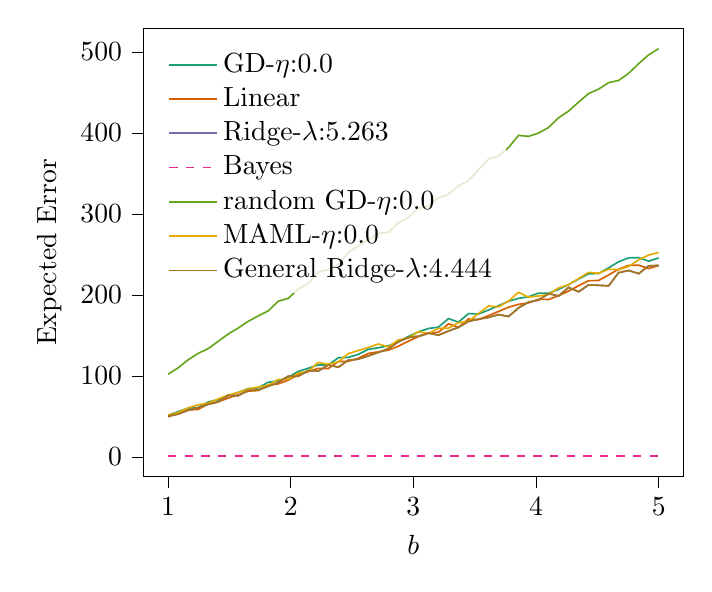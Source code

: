 % This file was created with tikzplotlib v0.10.1.
\begin{tikzpicture}

\definecolor{chocolate217952}{RGB}{217,95,2}
\definecolor{darkcyan27158119}{RGB}{27,158,119}
\definecolor{darkgoldenrod16611829}{RGB}{166,118,29}
\definecolor{darkgray176}{RGB}{176,176,176}
\definecolor{deeppink23141138}{RGB}{231,41,138}
\definecolor{lightslategray117112179}{RGB}{117,112,179}
\definecolor{olivedrab10216630}{RGB}{102,166,30}
\definecolor{orange2301712}{RGB}{230,171,2}

\begin{axis}[
legend cell align={left},
legend style={
  fill opacity=0.8,
  draw opacity=1,
  text opacity=1,
  at={(0.03,0.97)},
  anchor=north west,
  draw=none
},
tick align=outside,
tick pos=left,
x grid style={darkgray176},
xlabel={\(\displaystyle b\)},
xmin=0.8, xmax=5.2,
xtick style={color=black},
y grid style={darkgray176},
ylabel={Expected Error},
ymin=-24.16, ymax=529.364,
ytick style={color=black}
]
\addplot [semithick, darkcyan27158119]
table {%
1 51.563
1.082 55.891
1.163 60.325
1.245 61.026
1.327 67.947
1.408 70.707
1.49 75.626
1.571 79.782
1.653 84.387
1.735 85.363
1.816 92.262
1.898 93.859
1.98 98.57
2.061 105.57
2.143 109.56
2.224 113.661
2.306 113.549
2.388 122.561
2.469 122.922
2.551 126.738
2.633 132.931
2.714 134.798
2.796 137.266
2.878 142.272
2.959 148.737
3.041 154.427
3.122 158.648
3.204 160.266
3.286 170.877
3.367 166.407
3.449 177.061
3.531 176.48
3.612 181.425
3.694 186.815
3.776 192.216
3.857 195.811
3.939 197.784
4.02 202.312
4.102 202.114
4.184 206.989
4.265 212.798
4.347 219.722
4.429 226.168
4.51 226.484
4.592 233.558
4.673 241.044
4.755 245.825
4.837 246.116
4.918 241.75
5 245.731
};
\addlegendentry{GD-$\eta$:0.0}
\addplot [semithick, chocolate217952]
table {%
1 49.64
1.082 53.819
1.163 58.054
1.245 58.733
1.327 65.429
1.408 68.01
1.49 72.817
1.571 76.729
1.653 81.203
1.735 82.079
1.816 88.722
1.898 90.248
1.98 94.841
2.061 101.597
2.143 105.297
2.224 109.392
2.306 109.16
2.388 117.843
2.469 118.156
2.551 121.85
2.633 127.844
2.714 129.705
2.796 131.92
2.878 136.815
2.959 142.975
3.041 148.63
3.122 152.57
3.204 154.033
3.286 164.357
3.367 160.091
3.449 170.337
3.531 169.681
3.612 174.521
3.694 179.621
3.776 184.912
3.857 188.417
3.939 190.296
4.02 194.691
4.102 194.47
4.184 199.044
4.265 204.883
4.347 211.452
4.429 217.636
4.51 217.881
4.592 224.704
4.673 231.857
4.755 236.582
4.837 236.75
4.918 232.682
5 236.388
};
\addlegendentry{Linear}
\addplot [semithick, lightslategray117112179]
table {%
1 50.547
1.082 52.917
1.163 57.697
1.245 60.934
1.327 65.088
1.408 67.92
1.49 76.185
1.571 75.571
1.653 82.48
1.735 82.66
1.816 87.3
1.898 91.875
1.98 99.769
2.061 99.709
2.143 106.757
2.224 106.061
2.306 113.595
2.388 110.814
2.469 119.532
2.551 120.773
2.633 124.861
2.714 129.142
2.796 133.68
2.878 142.331
2.959 147.586
3.041 149.064
3.122 152.981
3.204 150.401
3.286 155.486
3.367 160.047
3.449 167.423
3.531 170.115
3.612 172.265
3.694 175.782
3.776 173.457
3.857 184.105
3.939 191.193
4.02 193.707
4.102 201.578
4.184 198.868
4.265 209.345
4.347 203.988
4.429 212.481
4.51 211.943
4.592 211.273
4.673 227.597
4.755 230.255
4.837 226.369
4.918 235.949
5 236.507
};
\addlegendentry{Ridge-$\lambda$:5.263}
\addplot [semithick, deeppink23141138, dashed]
table {%
1 1.0
1.082 1.0
1.163 1.0
1.245 1.0
1.327 1.0
1.408 1.0
1.49 1.0
1.571 1.0
1.653 1.0
1.735 1.0
1.816 1.0
1.898 1.0
1.98 1.0
2.061 1.0
2.143 1.0
2.224 1.0
2.306 1.0
2.388 1.0
2.469 1.0
2.551 1.0
2.633 1.0
2.714 1.0
2.796 1.0
2.878 1.0
2.959 1.0
3.041 1.0
3.122 1.0
3.204 1.0
3.286 1.0
3.367 1.0
3.449 1.0
3.531 1.0
3.612 1.0
3.694 1.0
3.776 1.0
3.857 1.0
3.939 1.0
4.02 1.0
4.102 1.0
4.184 1.0
4.265 1.0
4.347 1.0
4.429 1.0
4.51 1.0
4.592 1.0
4.673 1.0
4.755 1.0
4.837 1.0
4.918 1.0
5 1.0
};
\addlegendentry{Bayes}
\addplot [semithick, olivedrab10216630]
table {%
1 102.236
1.082 110.092
1.163 119.97
1.245 127.868
1.327 133.826
1.408 142.741
1.49 151.812
1.571 159.122
1.653 167.469
1.735 174.161
1.816 180.298
1.898 192.272
1.98 195.945
2.061 207.4
2.143 214.329
2.224 228.735
2.306 231.218
2.388 237.591
2.469 252.357
2.551 260.574
2.633 268.131
2.714 276.188
2.796 277.206
2.878 289.354
2.959 295.804
3.041 307.274
3.122 309.32
3.204 319.947
3.286 324.496
3.367 334.813
3.449 341.329
3.531 354.641
3.612 367.864
3.694 371.54
3.776 382.054
3.857 397.089
3.939 395.788
4.02 399.868
4.102 406.807
4.184 418.918
4.265 426.969
4.347 438.166
4.429 448.79
4.51 454.167
4.592 462.181
4.673 464.861
4.755 473.692
4.837 485.676
4.918 496.434
5 504.204
};
\addlegendentry{random GD-$\eta$:0.0}
\addplot [semithick, orange2301712]
table {%
1 51.586
1.082 54.812
1.163 60.583
1.245 64.462
1.327 66.384
1.408 71.795
1.49 76.311
1.571 79.642
1.653 84.053
1.735 86.357
1.816 88.47
1.898 95.685
1.98 95.928
2.061 103.408
2.143 105.851
2.224 116.653
2.306 114.364
2.388 117.448
2.469 127.688
2.551 131.448
2.633 135.151
2.714 139.466
2.796 135.9
2.878 144.473
2.959 146.78
3.041 154.808
3.122 152.501
3.204 158.702
3.286 159.084
3.367 165.753
3.449 167.451
3.531 177.324
3.612 186.371
3.694 185.285
3.776 192.492
3.857 203.335
3.939 197.286
4.02 198.738
4.102 200.618
4.184 208.703
4.265 212.743
4.347 220.37
4.429 227.928
4.51 226.808
4.592 231.837
4.673 231.228
4.755 235.12
4.837 243.416
4.918 249.244
5 252.516
};
\addlegendentry{MAML-$\eta$:0.0}
\addplot [semithick, darkgoldenrod16611829]
table {%
1 50.534
1.082 52.905
1.163 57.686
1.245 60.922
1.327 65.075
1.408 67.909
1.49 76.173
1.571 75.561
1.653 82.47
1.735 82.65
1.816 87.29
1.898 91.864
1.98 99.76
2.061 99.7
2.143 106.748
2.224 106.052
2.306 113.587
2.388 110.805
2.469 119.524
2.551 120.766
2.633 124.852
2.714 129.134
2.796 133.674
2.878 142.325
2.959 147.579
3.041 149.058
3.122 152.974
3.204 150.396
3.286 155.479
3.367 160.04
3.449 167.416
3.531 170.108
3.612 172.259
3.694 175.777
3.776 173.452
3.857 184.099
3.939 191.188
4.02 193.701
4.102 201.572
4.184 198.862
4.265 209.341
4.347 203.982
4.429 212.474
4.51 211.939
4.592 211.269
4.673 227.593
4.755 230.251
4.837 226.364
4.918 235.945
5 236.502
};
\addlegendentry{General Ridge-$\lambda$:4.444}
\end{axis}

\end{tikzpicture}
